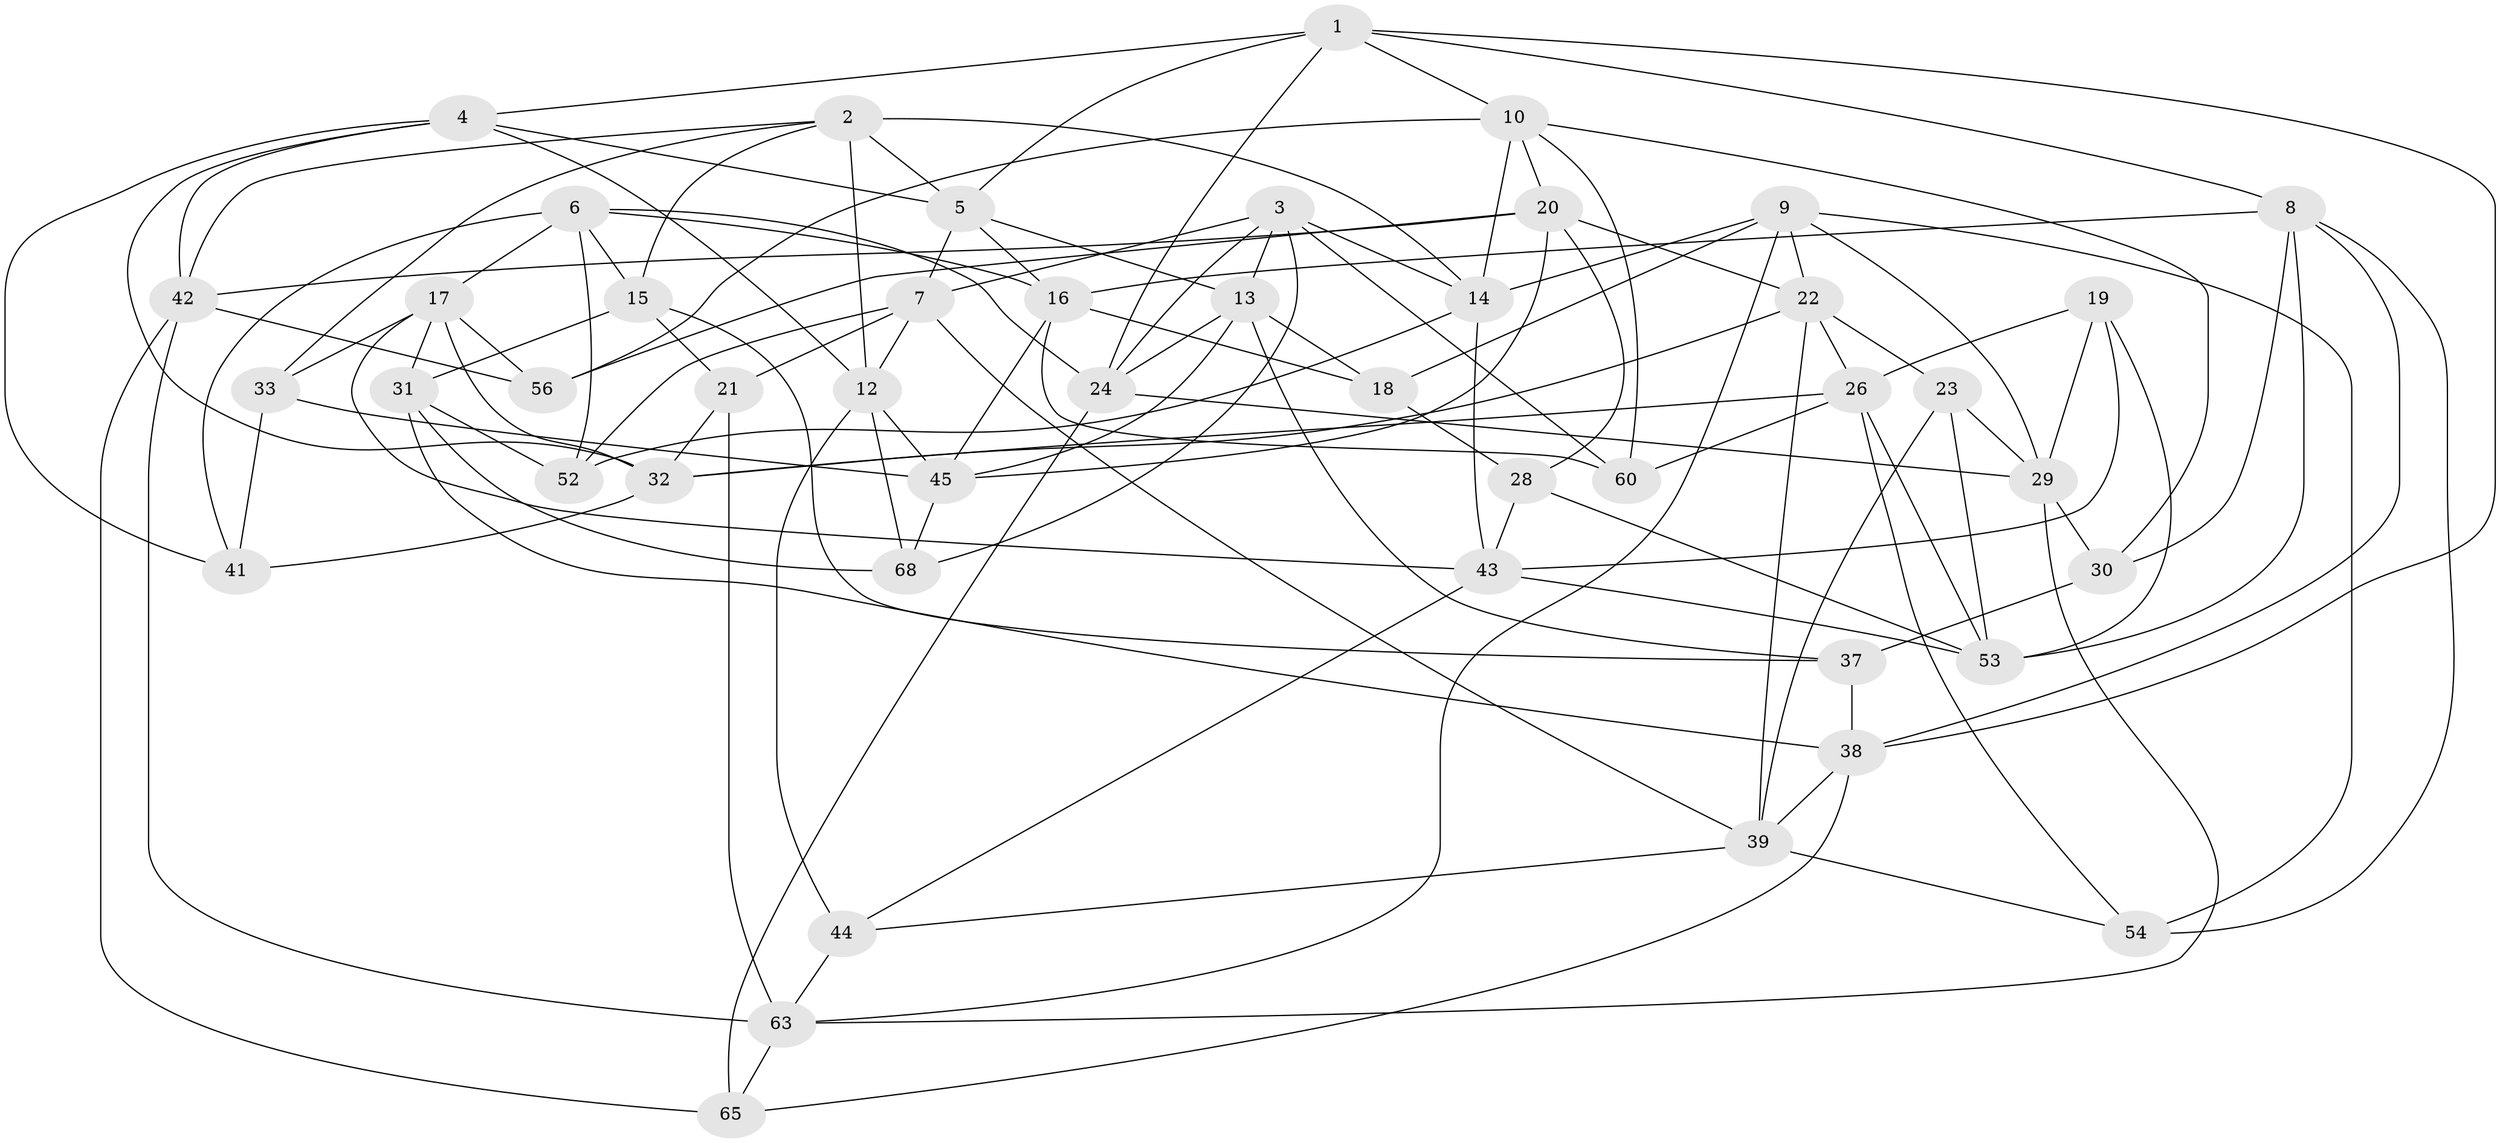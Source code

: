 // Generated by graph-tools (version 1.1) at 2025/24/03/03/25 07:24:29]
// undirected, 46 vertices, 121 edges
graph export_dot {
graph [start="1"]
  node [color=gray90,style=filled];
  1 [super="+64"];
  2 [super="+25"];
  3 [super="+40"];
  4 [super="+62"];
  5 [super="+34"];
  6 [super="+58"];
  7 [super="+11"];
  8 [super="+70"];
  9 [super="+46"];
  10 [super="+27"];
  12 [super="+36"];
  13 [super="+74"];
  14 [super="+48"];
  15 [super="+47"];
  16 [super="+66"];
  17 [super="+57"];
  18;
  19;
  20 [super="+75"];
  21;
  22 [super="+59"];
  23;
  24 [super="+49"];
  26 [super="+51"];
  28;
  29 [super="+50"];
  30;
  31 [super="+35"];
  32 [super="+72"];
  33;
  37;
  38 [super="+55"];
  39 [super="+76"];
  41;
  42 [super="+73"];
  43 [super="+71"];
  44;
  45 [super="+67"];
  52;
  53 [super="+61"];
  54;
  56;
  60;
  63 [super="+69"];
  65;
  68;
  1 -- 8;
  1 -- 4;
  1 -- 24;
  1 -- 10;
  1 -- 5;
  1 -- 38;
  2 -- 15;
  2 -- 12;
  2 -- 33;
  2 -- 42;
  2 -- 14;
  2 -- 5;
  3 -- 60;
  3 -- 13;
  3 -- 24;
  3 -- 68;
  3 -- 7;
  3 -- 14;
  4 -- 41;
  4 -- 42;
  4 -- 5;
  4 -- 12;
  4 -- 32;
  5 -- 16;
  5 -- 13;
  5 -- 7;
  6 -- 15;
  6 -- 16;
  6 -- 17;
  6 -- 24;
  6 -- 41;
  6 -- 52;
  7 -- 12;
  7 -- 21;
  7 -- 52;
  7 -- 39;
  8 -- 54;
  8 -- 53;
  8 -- 16;
  8 -- 30;
  8 -- 38;
  9 -- 54;
  9 -- 63;
  9 -- 22;
  9 -- 18;
  9 -- 14;
  9 -- 29;
  10 -- 56;
  10 -- 60;
  10 -- 20;
  10 -- 30;
  10 -- 14;
  12 -- 68;
  12 -- 44;
  12 -- 45;
  13 -- 37;
  13 -- 18;
  13 -- 45;
  13 -- 24;
  14 -- 43;
  14 -- 52;
  15 -- 31 [weight=2];
  15 -- 37;
  15 -- 21;
  16 -- 18;
  16 -- 45;
  16 -- 60;
  17 -- 56;
  17 -- 31;
  17 -- 43;
  17 -- 33;
  17 -- 32;
  18 -- 28;
  19 -- 53;
  19 -- 43;
  19 -- 29;
  19 -- 26;
  20 -- 22;
  20 -- 56;
  20 -- 42;
  20 -- 28;
  20 -- 45;
  21 -- 32;
  21 -- 63;
  22 -- 26;
  22 -- 32;
  22 -- 23;
  22 -- 39;
  23 -- 53;
  23 -- 39;
  23 -- 29;
  24 -- 29;
  24 -- 65;
  26 -- 54;
  26 -- 60;
  26 -- 53;
  26 -- 32;
  28 -- 53;
  28 -- 43;
  29 -- 30;
  29 -- 63;
  30 -- 37;
  31 -- 68;
  31 -- 38;
  31 -- 52;
  32 -- 41;
  33 -- 45;
  33 -- 41;
  37 -- 38;
  38 -- 39;
  38 -- 65;
  39 -- 54;
  39 -- 44;
  42 -- 56;
  42 -- 65;
  42 -- 63;
  43 -- 44;
  43 -- 53;
  44 -- 63;
  45 -- 68;
  63 -- 65;
}
